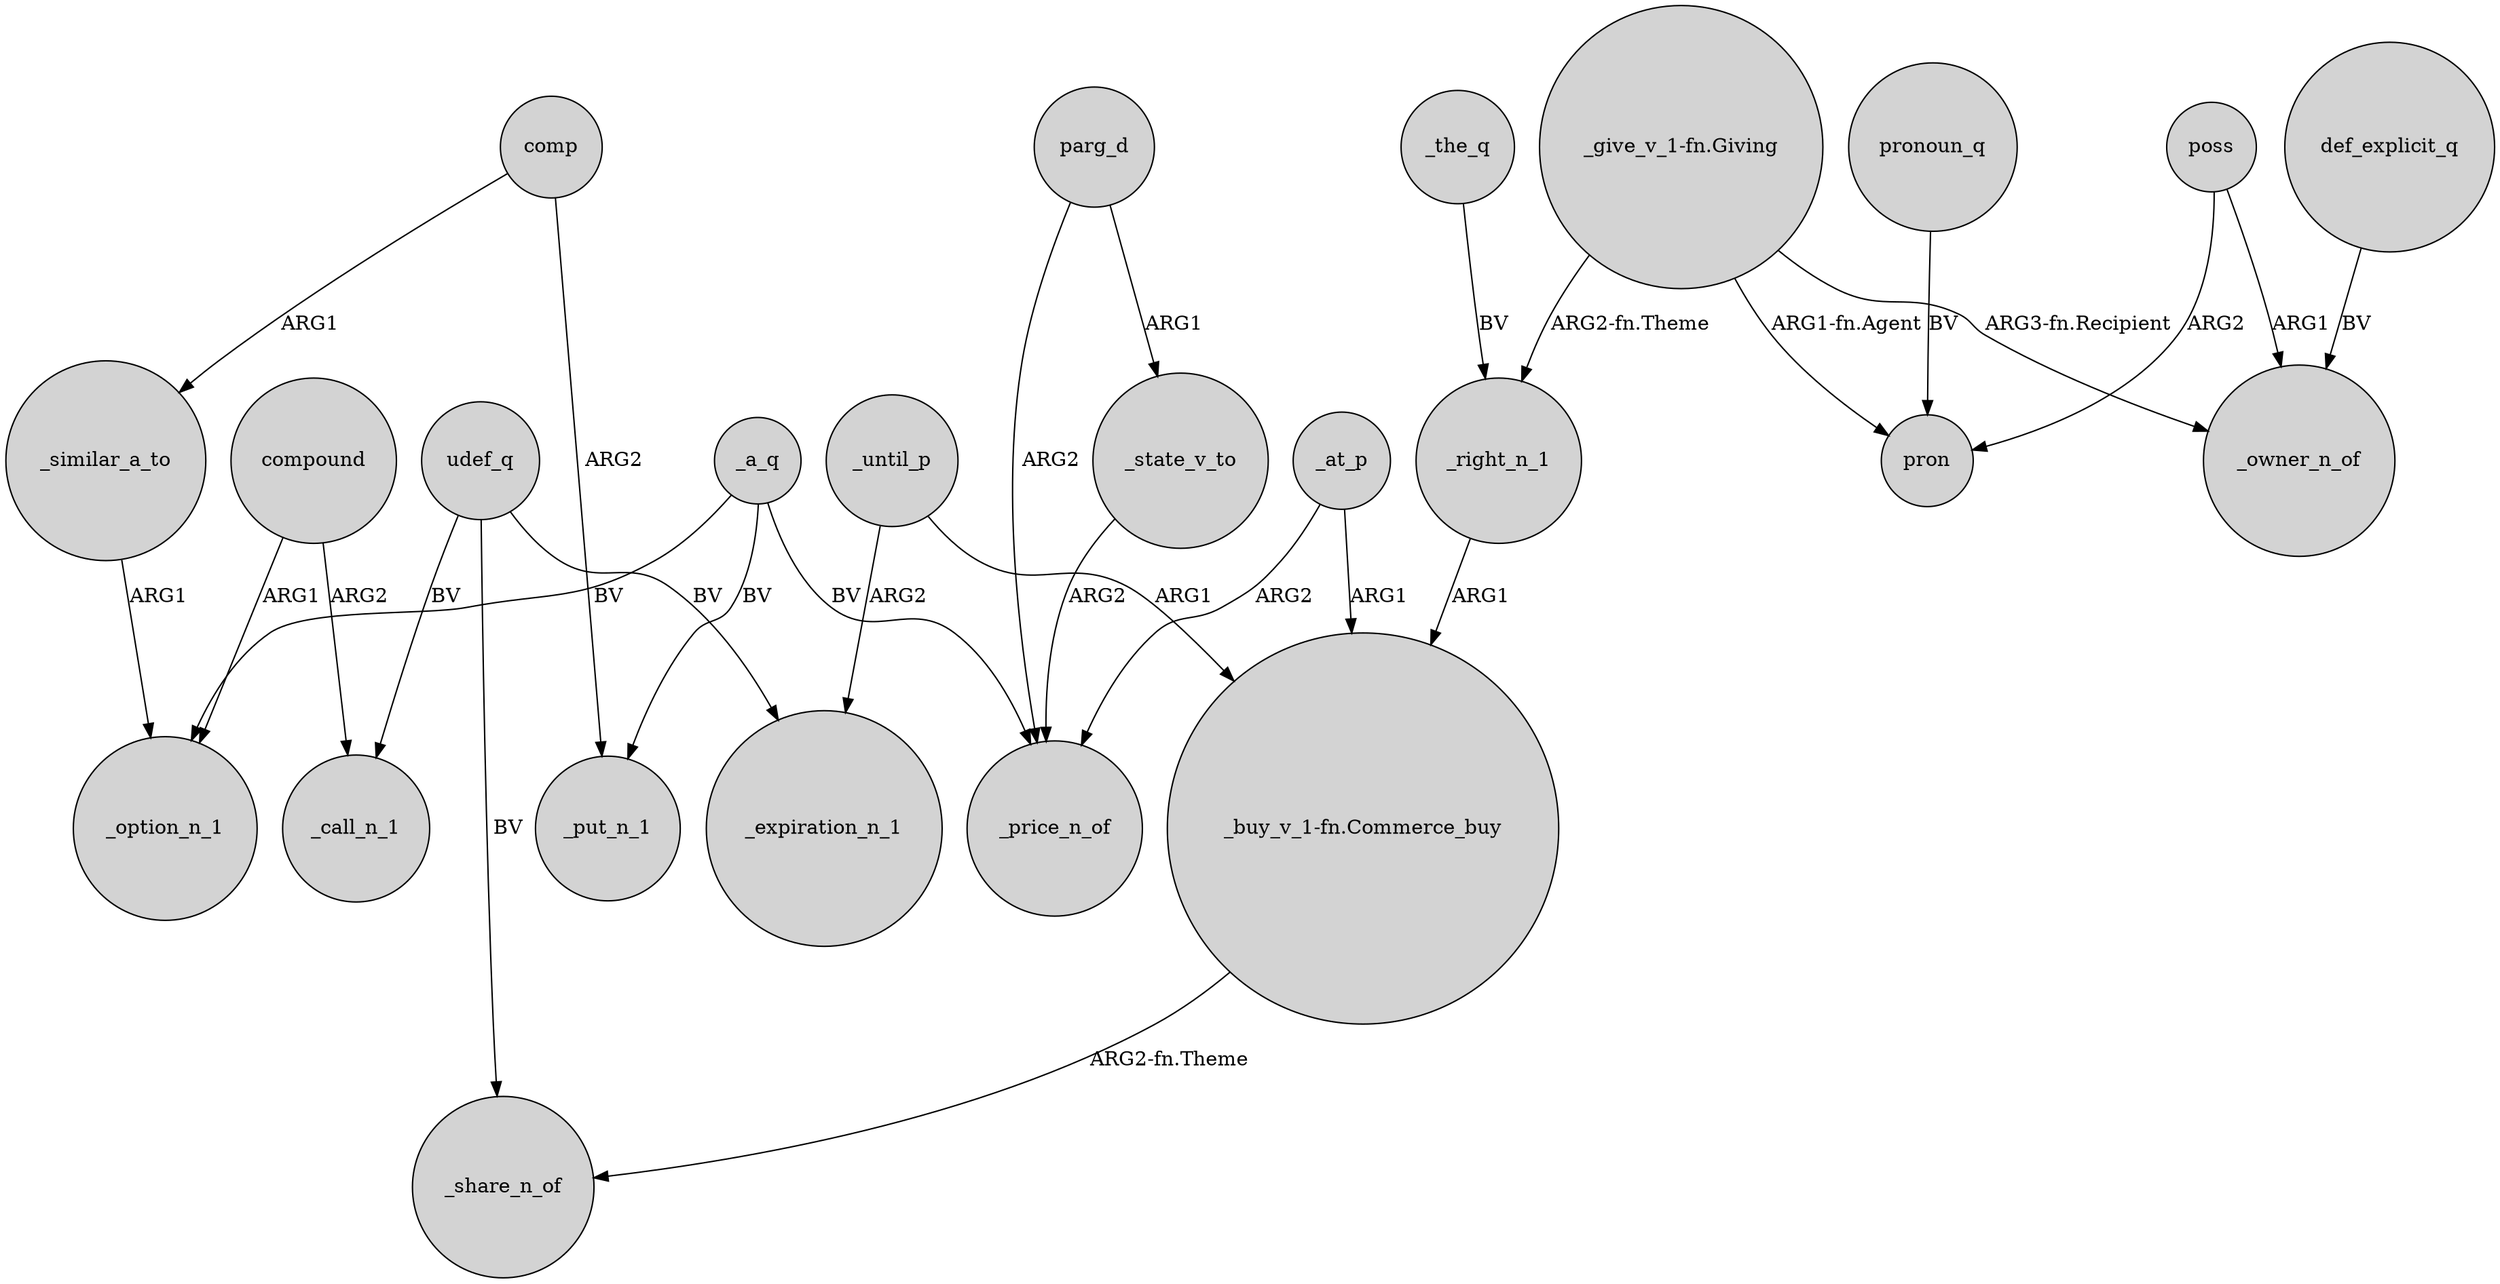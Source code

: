 digraph {
	node [shape=circle style=filled]
	comp -> _similar_a_to [label=ARG1]
	poss -> _owner_n_of [label=ARG1]
	_similar_a_to -> _option_n_1 [label=ARG1]
	poss -> pron [label=ARG2]
	_at_p -> "_buy_v_1-fn.Commerce_buy" [label=ARG1]
	def_explicit_q -> _owner_n_of [label=BV]
	comp -> _put_n_1 [label=ARG2]
	"_buy_v_1-fn.Commerce_buy" -> _share_n_of [label="ARG2-fn.Theme"]
	"_give_v_1-fn.Giving" -> _owner_n_of [label="ARG3-fn.Recipient"]
	_until_p -> _expiration_n_1 [label=ARG2]
	compound -> _option_n_1 [label=ARG1]
	parg_d -> _state_v_to [label=ARG1]
	_a_q -> _put_n_1 [label=BV]
	"_give_v_1-fn.Giving" -> pron [label="ARG1-fn.Agent"]
	"_give_v_1-fn.Giving" -> _right_n_1 [label="ARG2-fn.Theme"]
	pronoun_q -> pron [label=BV]
	_right_n_1 -> "_buy_v_1-fn.Commerce_buy" [label=ARG1]
	udef_q -> _expiration_n_1 [label=BV]
	_state_v_to -> _price_n_of [label=ARG2]
	_until_p -> "_buy_v_1-fn.Commerce_buy" [label=ARG1]
	udef_q -> _share_n_of [label=BV]
	_the_q -> _right_n_1 [label=BV]
	parg_d -> _price_n_of [label=ARG2]
	_at_p -> _price_n_of [label=ARG2]
	_a_q -> _option_n_1 [label=BV]
	_a_q -> _price_n_of [label=BV]
	compound -> _call_n_1 [label=ARG2]
	udef_q -> _call_n_1 [label=BV]
}
